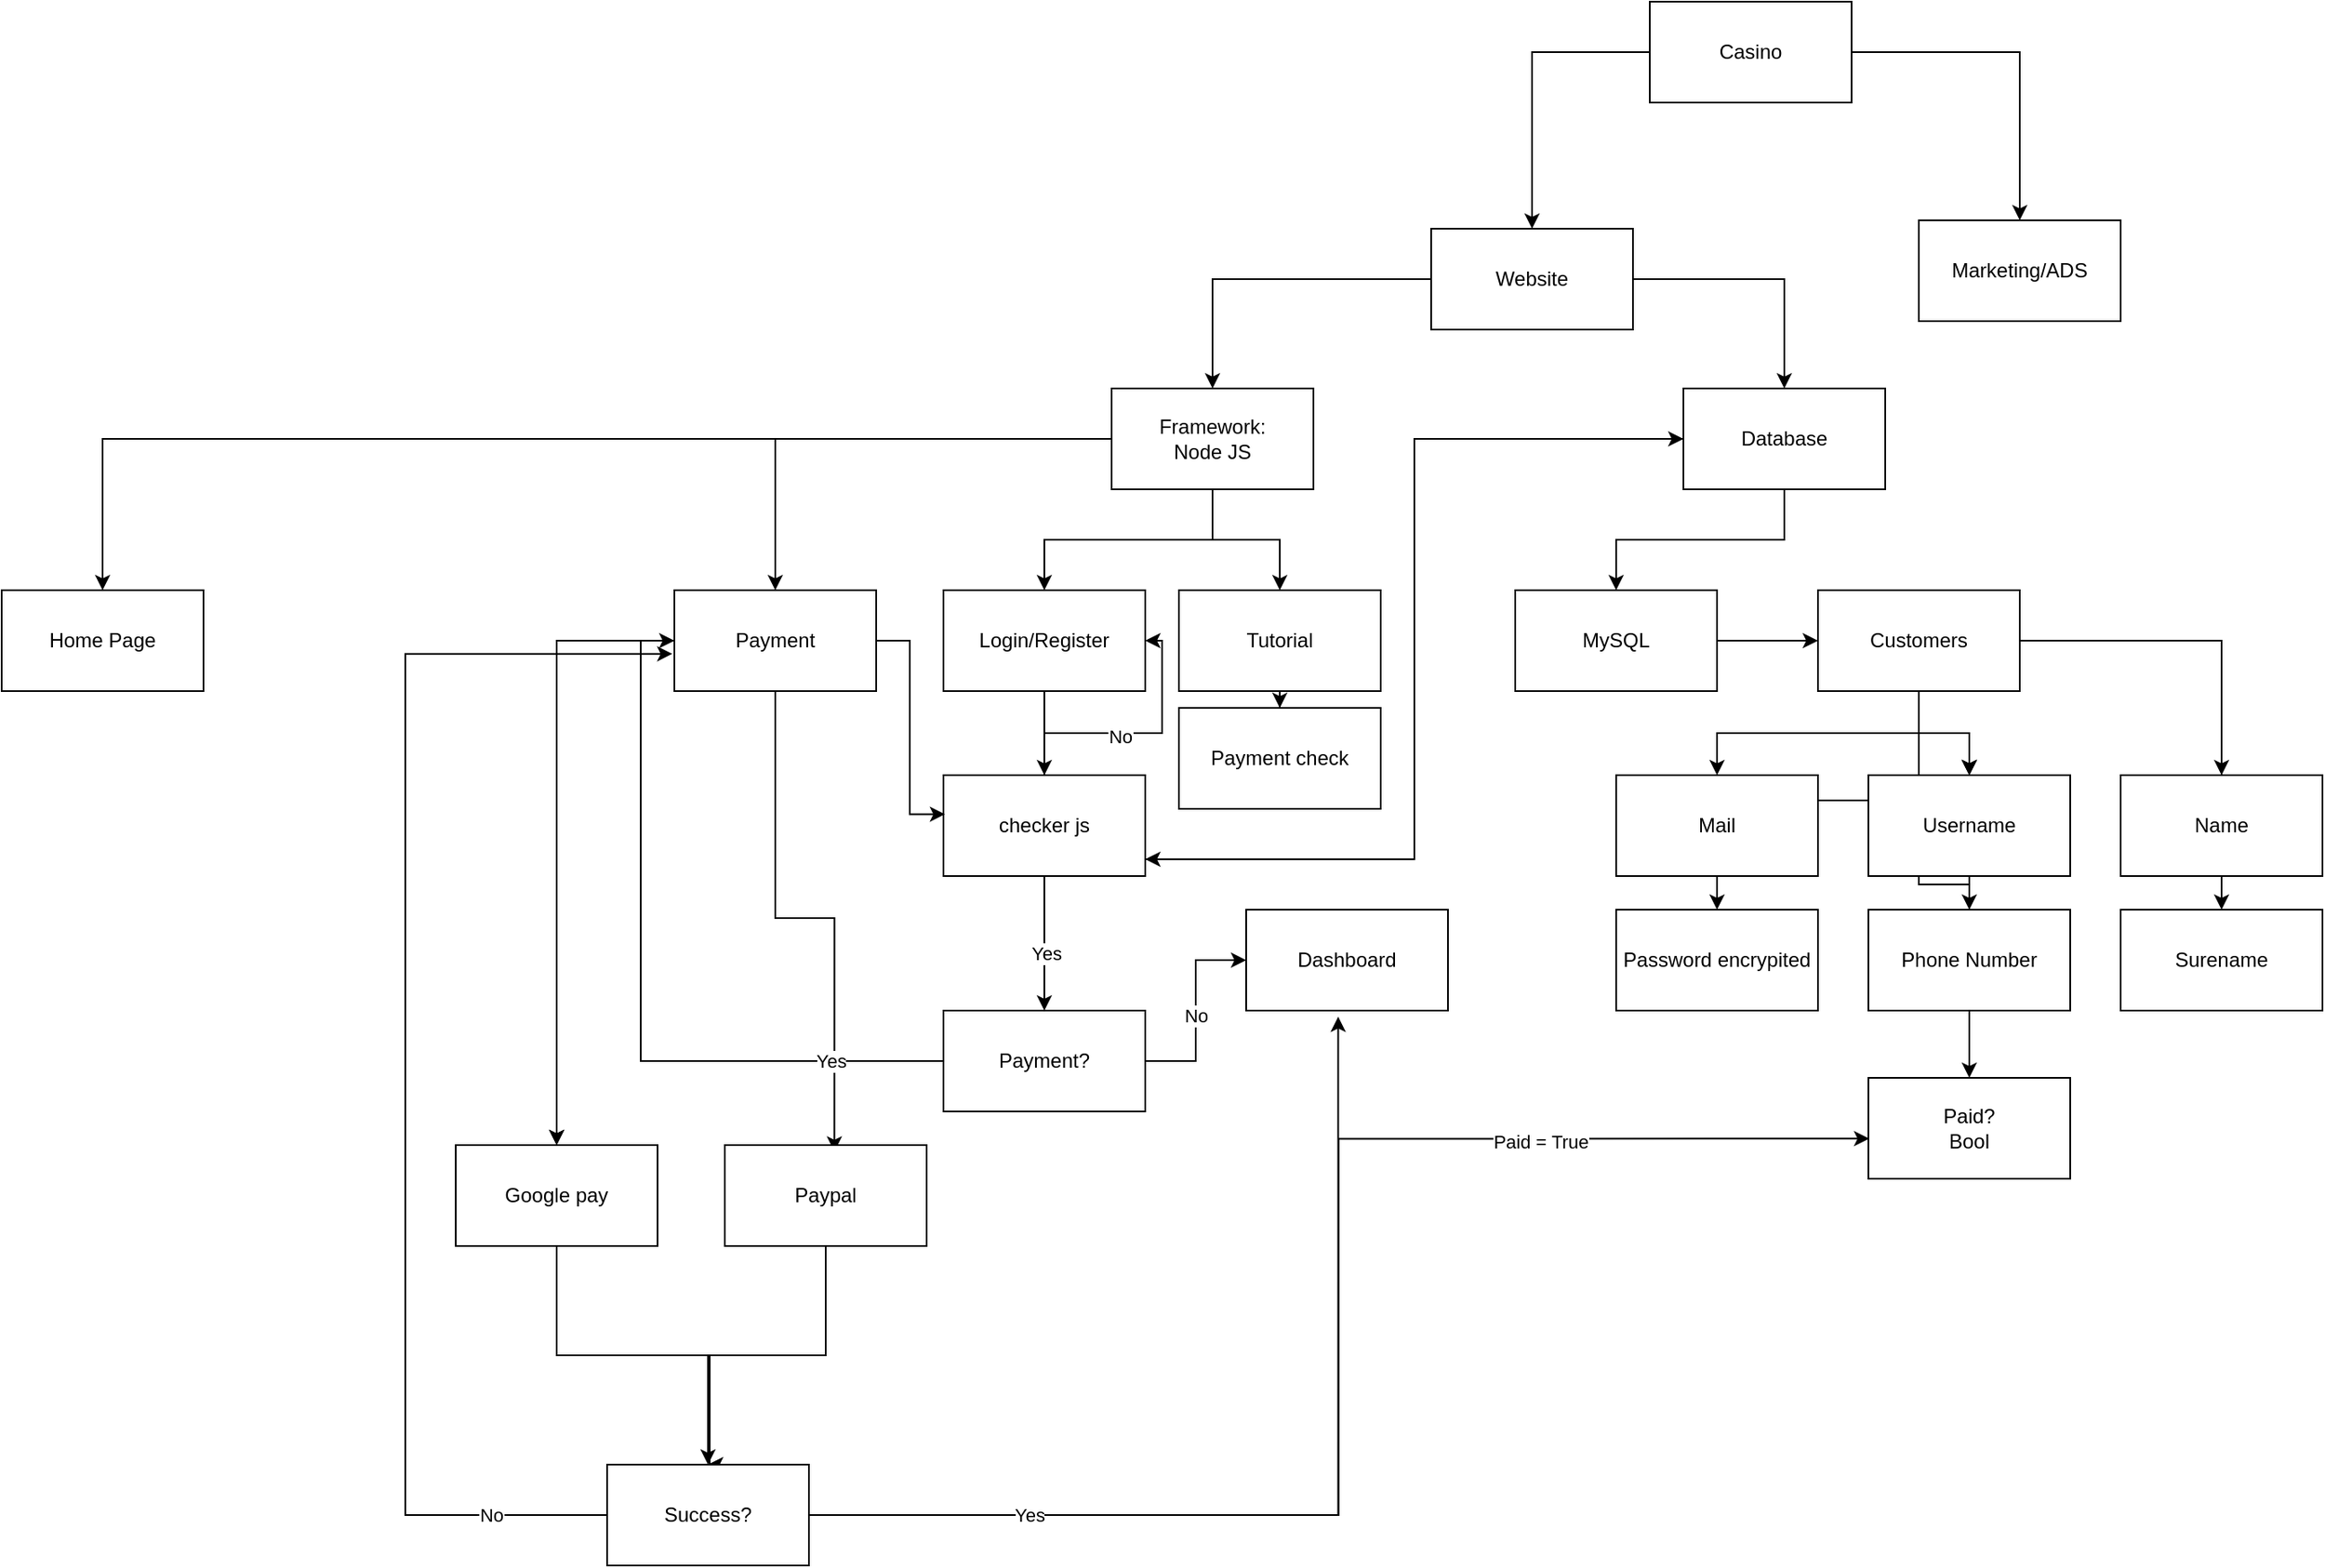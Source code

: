 <mxfile version="24.8.9">
  <diagram name="Page-1" id="cjA1ti-uWmoK_82rqhar">
    <mxGraphModel dx="2876" dy="1180" grid="1" gridSize="10" guides="1" tooltips="1" connect="1" arrows="1" fold="1" page="1" pageScale="1" pageWidth="827" pageHeight="1169" math="0" shadow="0">
      <root>
        <mxCell id="0" />
        <mxCell id="1" parent="0" />
        <mxCell id="ubzzAwV9C2eJGw6YLmtb-3" value="" style="edgeStyle=orthogonalEdgeStyle;rounded=0;orthogonalLoop=1;jettySize=auto;html=1;" edge="1" parent="1" source="ubzzAwV9C2eJGw6YLmtb-1" target="ubzzAwV9C2eJGw6YLmtb-2">
          <mxGeometry relative="1" as="geometry" />
        </mxCell>
        <mxCell id="ubzzAwV9C2eJGw6YLmtb-6" value="" style="edgeStyle=orthogonalEdgeStyle;rounded=0;orthogonalLoop=1;jettySize=auto;html=1;" edge="1" parent="1" source="ubzzAwV9C2eJGw6YLmtb-1" target="ubzzAwV9C2eJGw6YLmtb-5">
          <mxGeometry relative="1" as="geometry" />
        </mxCell>
        <mxCell id="ubzzAwV9C2eJGw6YLmtb-1" value="Casino" style="rounded=0;whiteSpace=wrap;html=1;" vertex="1" parent="1">
          <mxGeometry x="350" y="390" width="120" height="60" as="geometry" />
        </mxCell>
        <mxCell id="ubzzAwV9C2eJGw6YLmtb-8" value="" style="edgeStyle=orthogonalEdgeStyle;rounded=0;orthogonalLoop=1;jettySize=auto;html=1;" edge="1" parent="1" source="ubzzAwV9C2eJGw6YLmtb-2" target="ubzzAwV9C2eJGw6YLmtb-7">
          <mxGeometry relative="1" as="geometry" />
        </mxCell>
        <mxCell id="ubzzAwV9C2eJGw6YLmtb-30" value="" style="edgeStyle=orthogonalEdgeStyle;rounded=0;orthogonalLoop=1;jettySize=auto;html=1;" edge="1" parent="1" source="ubzzAwV9C2eJGw6YLmtb-2" target="ubzzAwV9C2eJGw6YLmtb-29">
          <mxGeometry relative="1" as="geometry" />
        </mxCell>
        <mxCell id="ubzzAwV9C2eJGw6YLmtb-2" value="Website" style="whiteSpace=wrap;html=1;rounded=0;" vertex="1" parent="1">
          <mxGeometry x="220" y="525" width="120" height="60" as="geometry" />
        </mxCell>
        <mxCell id="ubzzAwV9C2eJGw6YLmtb-5" value="Marketing/ADS" style="whiteSpace=wrap;html=1;rounded=0;" vertex="1" parent="1">
          <mxGeometry x="510" y="520" width="120" height="60" as="geometry" />
        </mxCell>
        <mxCell id="ubzzAwV9C2eJGw6YLmtb-11" value="" style="edgeStyle=orthogonalEdgeStyle;rounded=0;orthogonalLoop=1;jettySize=auto;html=1;" edge="1" parent="1" source="ubzzAwV9C2eJGw6YLmtb-7" target="ubzzAwV9C2eJGw6YLmtb-10">
          <mxGeometry relative="1" as="geometry" />
        </mxCell>
        <mxCell id="ubzzAwV9C2eJGw6YLmtb-13" value="" style="edgeStyle=orthogonalEdgeStyle;rounded=0;orthogonalLoop=1;jettySize=auto;html=1;" edge="1" parent="1" source="ubzzAwV9C2eJGw6YLmtb-7" target="ubzzAwV9C2eJGw6YLmtb-12">
          <mxGeometry relative="1" as="geometry" />
        </mxCell>
        <mxCell id="ubzzAwV9C2eJGw6YLmtb-15" value="" style="edgeStyle=orthogonalEdgeStyle;rounded=0;orthogonalLoop=1;jettySize=auto;html=1;" edge="1" parent="1" source="ubzzAwV9C2eJGw6YLmtb-7" target="ubzzAwV9C2eJGw6YLmtb-14">
          <mxGeometry relative="1" as="geometry" />
        </mxCell>
        <mxCell id="ubzzAwV9C2eJGw6YLmtb-52" value="" style="edgeStyle=orthogonalEdgeStyle;rounded=0;orthogonalLoop=1;jettySize=auto;html=1;" edge="1" parent="1" source="ubzzAwV9C2eJGw6YLmtb-7" target="ubzzAwV9C2eJGw6YLmtb-51">
          <mxGeometry relative="1" as="geometry" />
        </mxCell>
        <mxCell id="ubzzAwV9C2eJGw6YLmtb-7" value="Framework:&lt;br&gt;Node JS" style="whiteSpace=wrap;html=1;rounded=0;" vertex="1" parent="1">
          <mxGeometry x="30" y="620" width="120" height="60" as="geometry" />
        </mxCell>
        <mxCell id="ubzzAwV9C2eJGw6YLmtb-10" value="Home Page" style="whiteSpace=wrap;html=1;rounded=0;" vertex="1" parent="1">
          <mxGeometry x="-630" y="740" width="120" height="60" as="geometry" />
        </mxCell>
        <mxCell id="ubzzAwV9C2eJGw6YLmtb-78" value="" style="edgeStyle=orthogonalEdgeStyle;rounded=0;orthogonalLoop=1;jettySize=auto;html=1;" edge="1" parent="1" source="ubzzAwV9C2eJGw6YLmtb-12" target="ubzzAwV9C2eJGw6YLmtb-77">
          <mxGeometry relative="1" as="geometry" />
        </mxCell>
        <mxCell id="ubzzAwV9C2eJGw6YLmtb-79" value="" style="edgeStyle=orthogonalEdgeStyle;rounded=0;orthogonalLoop=1;jettySize=auto;html=1;" edge="1" parent="1" source="ubzzAwV9C2eJGw6YLmtb-12" target="ubzzAwV9C2eJGw6YLmtb-77">
          <mxGeometry relative="1" as="geometry" />
        </mxCell>
        <mxCell id="ubzzAwV9C2eJGw6YLmtb-80" style="edgeStyle=orthogonalEdgeStyle;rounded=0;orthogonalLoop=1;jettySize=auto;html=1;entryX=0.543;entryY=0.064;entryDx=0;entryDy=0;entryPerimeter=0;" edge="1" parent="1" source="ubzzAwV9C2eJGw6YLmtb-12" target="ubzzAwV9C2eJGw6YLmtb-81">
          <mxGeometry relative="1" as="geometry">
            <mxPoint x="-130.0" y="880.0" as="targetPoint" />
          </mxGeometry>
        </mxCell>
        <mxCell id="ubzzAwV9C2eJGw6YLmtb-12" value="Payment" style="whiteSpace=wrap;html=1;rounded=0;" vertex="1" parent="1">
          <mxGeometry x="-230" y="740" width="120" height="60" as="geometry" />
        </mxCell>
        <mxCell id="ubzzAwV9C2eJGw6YLmtb-25" value="" style="edgeStyle=orthogonalEdgeStyle;rounded=0;orthogonalLoop=1;jettySize=auto;html=1;" edge="1" parent="1" source="ubzzAwV9C2eJGw6YLmtb-14" target="ubzzAwV9C2eJGw6YLmtb-24">
          <mxGeometry relative="1" as="geometry" />
        </mxCell>
        <mxCell id="ubzzAwV9C2eJGw6YLmtb-14" value="Tutorial" style="whiteSpace=wrap;html=1;rounded=0;" vertex="1" parent="1">
          <mxGeometry x="70" y="740" width="120" height="60" as="geometry" />
        </mxCell>
        <mxCell id="ubzzAwV9C2eJGw6YLmtb-24" value="Payment check" style="whiteSpace=wrap;html=1;rounded=0;" vertex="1" parent="1">
          <mxGeometry x="70" y="810" width="120" height="60" as="geometry" />
        </mxCell>
        <mxCell id="ubzzAwV9C2eJGw6YLmtb-32" value="" style="edgeStyle=orthogonalEdgeStyle;rounded=0;orthogonalLoop=1;jettySize=auto;html=1;" edge="1" parent="1" source="ubzzAwV9C2eJGw6YLmtb-29" target="ubzzAwV9C2eJGw6YLmtb-31">
          <mxGeometry relative="1" as="geometry" />
        </mxCell>
        <mxCell id="ubzzAwV9C2eJGw6YLmtb-29" value="Database" style="whiteSpace=wrap;html=1;rounded=0;" vertex="1" parent="1">
          <mxGeometry x="370" y="620" width="120" height="60" as="geometry" />
        </mxCell>
        <mxCell id="ubzzAwV9C2eJGw6YLmtb-34" value="" style="edgeStyle=orthogonalEdgeStyle;rounded=0;orthogonalLoop=1;jettySize=auto;html=1;" edge="1" parent="1" source="ubzzAwV9C2eJGw6YLmtb-31" target="ubzzAwV9C2eJGw6YLmtb-33">
          <mxGeometry relative="1" as="geometry" />
        </mxCell>
        <mxCell id="ubzzAwV9C2eJGw6YLmtb-31" value="MySQL" style="whiteSpace=wrap;html=1;rounded=0;" vertex="1" parent="1">
          <mxGeometry x="270" y="740" width="120" height="60" as="geometry" />
        </mxCell>
        <mxCell id="ubzzAwV9C2eJGw6YLmtb-38" value="" style="edgeStyle=orthogonalEdgeStyle;rounded=0;orthogonalLoop=1;jettySize=auto;html=1;" edge="1" parent="1" source="ubzzAwV9C2eJGw6YLmtb-33" target="ubzzAwV9C2eJGw6YLmtb-37">
          <mxGeometry relative="1" as="geometry" />
        </mxCell>
        <mxCell id="ubzzAwV9C2eJGw6YLmtb-40" value="" style="edgeStyle=orthogonalEdgeStyle;rounded=0;orthogonalLoop=1;jettySize=auto;html=1;" edge="1" parent="1" source="ubzzAwV9C2eJGw6YLmtb-33" target="ubzzAwV9C2eJGw6YLmtb-39">
          <mxGeometry relative="1" as="geometry" />
        </mxCell>
        <mxCell id="ubzzAwV9C2eJGw6YLmtb-41" value="" style="edgeStyle=orthogonalEdgeStyle;rounded=0;orthogonalLoop=1;jettySize=auto;html=1;" edge="1" parent="1" source="ubzzAwV9C2eJGw6YLmtb-33" target="ubzzAwV9C2eJGw6YLmtb-39">
          <mxGeometry relative="1" as="geometry" />
        </mxCell>
        <mxCell id="ubzzAwV9C2eJGw6YLmtb-42" value="" style="edgeStyle=orthogonalEdgeStyle;rounded=0;orthogonalLoop=1;jettySize=auto;html=1;" edge="1" parent="1" source="ubzzAwV9C2eJGw6YLmtb-33" target="ubzzAwV9C2eJGw6YLmtb-39">
          <mxGeometry relative="1" as="geometry" />
        </mxCell>
        <mxCell id="ubzzAwV9C2eJGw6YLmtb-44" value="" style="edgeStyle=orthogonalEdgeStyle;rounded=0;orthogonalLoop=1;jettySize=auto;html=1;" edge="1" parent="1" source="ubzzAwV9C2eJGw6YLmtb-33" target="ubzzAwV9C2eJGw6YLmtb-43">
          <mxGeometry relative="1" as="geometry" />
        </mxCell>
        <mxCell id="ubzzAwV9C2eJGw6YLmtb-46" value="" style="edgeStyle=orthogonalEdgeStyle;rounded=0;orthogonalLoop=1;jettySize=auto;html=1;" edge="1" parent="1" source="ubzzAwV9C2eJGw6YLmtb-33" target="ubzzAwV9C2eJGw6YLmtb-45">
          <mxGeometry relative="1" as="geometry" />
        </mxCell>
        <mxCell id="ubzzAwV9C2eJGw6YLmtb-48" value="" style="edgeStyle=orthogonalEdgeStyle;rounded=0;orthogonalLoop=1;jettySize=auto;html=1;" edge="1" parent="1" source="ubzzAwV9C2eJGw6YLmtb-33" target="ubzzAwV9C2eJGw6YLmtb-47">
          <mxGeometry relative="1" as="geometry" />
        </mxCell>
        <mxCell id="ubzzAwV9C2eJGw6YLmtb-50" value="" style="edgeStyle=orthogonalEdgeStyle;rounded=0;orthogonalLoop=1;jettySize=auto;html=1;" edge="1" parent="1" source="ubzzAwV9C2eJGw6YLmtb-33" target="ubzzAwV9C2eJGw6YLmtb-49">
          <mxGeometry relative="1" as="geometry" />
        </mxCell>
        <mxCell id="ubzzAwV9C2eJGw6YLmtb-86" value="" style="edgeStyle=orthogonalEdgeStyle;rounded=0;orthogonalLoop=1;jettySize=auto;html=1;" edge="1" parent="1" source="ubzzAwV9C2eJGw6YLmtb-33" target="ubzzAwV9C2eJGw6YLmtb-85">
          <mxGeometry relative="1" as="geometry" />
        </mxCell>
        <mxCell id="ubzzAwV9C2eJGw6YLmtb-33" value="Customers" style="whiteSpace=wrap;html=1;rounded=0;" vertex="1" parent="1">
          <mxGeometry x="450" y="740" width="120" height="60" as="geometry" />
        </mxCell>
        <mxCell id="ubzzAwV9C2eJGw6YLmtb-37" value="Mail" style="whiteSpace=wrap;html=1;rounded=0;" vertex="1" parent="1">
          <mxGeometry x="330" y="850" width="120" height="60" as="geometry" />
        </mxCell>
        <mxCell id="ubzzAwV9C2eJGw6YLmtb-39" value="Username" style="whiteSpace=wrap;html=1;rounded=0;" vertex="1" parent="1">
          <mxGeometry x="480" y="850" width="120" height="60" as="geometry" />
        </mxCell>
        <mxCell id="ubzzAwV9C2eJGw6YLmtb-43" value="Name" style="whiteSpace=wrap;html=1;rounded=0;" vertex="1" parent="1">
          <mxGeometry x="630" y="850" width="120" height="60" as="geometry" />
        </mxCell>
        <mxCell id="ubzzAwV9C2eJGw6YLmtb-45" value="Password encrypited" style="whiteSpace=wrap;html=1;rounded=0;" vertex="1" parent="1">
          <mxGeometry x="330" y="930" width="120" height="60" as="geometry" />
        </mxCell>
        <mxCell id="ubzzAwV9C2eJGw6YLmtb-47" value="Phone Number" style="whiteSpace=wrap;html=1;rounded=0;" vertex="1" parent="1">
          <mxGeometry x="480" y="930" width="120" height="60" as="geometry" />
        </mxCell>
        <mxCell id="ubzzAwV9C2eJGw6YLmtb-49" value="Surename" style="whiteSpace=wrap;html=1;rounded=0;" vertex="1" parent="1">
          <mxGeometry x="630" y="930" width="120" height="60" as="geometry" />
        </mxCell>
        <mxCell id="ubzzAwV9C2eJGw6YLmtb-54" value="" style="edgeStyle=orthogonalEdgeStyle;rounded=0;orthogonalLoop=1;jettySize=auto;html=1;" edge="1" parent="1" source="ubzzAwV9C2eJGw6YLmtb-51" target="ubzzAwV9C2eJGw6YLmtb-53">
          <mxGeometry relative="1" as="geometry" />
        </mxCell>
        <mxCell id="ubzzAwV9C2eJGw6YLmtb-51" value="Login/Register" style="whiteSpace=wrap;html=1;rounded=0;" vertex="1" parent="1">
          <mxGeometry x="-70" y="740" width="120" height="60" as="geometry" />
        </mxCell>
        <mxCell id="ubzzAwV9C2eJGw6YLmtb-57" style="edgeStyle=orthogonalEdgeStyle;rounded=0;orthogonalLoop=1;jettySize=auto;html=1;" edge="1" parent="1" source="ubzzAwV9C2eJGw6YLmtb-53">
          <mxGeometry relative="1" as="geometry">
            <mxPoint x="370" y="650" as="targetPoint" />
            <Array as="points">
              <mxPoint x="210" y="900" />
              <mxPoint x="210" y="650" />
              <mxPoint x="370" y="650" />
            </Array>
          </mxGeometry>
        </mxCell>
        <mxCell id="ubzzAwV9C2eJGw6YLmtb-67" style="edgeStyle=orthogonalEdgeStyle;rounded=0;orthogonalLoop=1;jettySize=auto;html=1;entryX=1;entryY=0.5;entryDx=0;entryDy=0;" edge="1" parent="1" source="ubzzAwV9C2eJGw6YLmtb-53" target="ubzzAwV9C2eJGw6YLmtb-51">
          <mxGeometry relative="1" as="geometry">
            <mxPoint x="70.0" y="970" as="targetPoint" />
            <Array as="points">
              <mxPoint x="-10" y="825" />
              <mxPoint x="60" y="825" />
              <mxPoint x="60" y="770" />
            </Array>
          </mxGeometry>
        </mxCell>
        <mxCell id="ubzzAwV9C2eJGw6YLmtb-68" value="No" style="edgeLabel;html=1;align=center;verticalAlign=middle;resizable=0;points=[];" vertex="1" connectable="0" parent="ubzzAwV9C2eJGw6YLmtb-67">
          <mxGeometry x="-0.132" y="-2" relative="1" as="geometry">
            <mxPoint as="offset" />
          </mxGeometry>
        </mxCell>
        <mxCell id="ubzzAwV9C2eJGw6YLmtb-69" style="edgeStyle=orthogonalEdgeStyle;rounded=0;orthogonalLoop=1;jettySize=auto;html=1;" edge="1" parent="1" source="ubzzAwV9C2eJGw6YLmtb-53">
          <mxGeometry relative="1" as="geometry">
            <mxPoint x="-10" y="990" as="targetPoint" />
          </mxGeometry>
        </mxCell>
        <mxCell id="ubzzAwV9C2eJGw6YLmtb-70" value="Yes" style="edgeLabel;html=1;align=center;verticalAlign=middle;resizable=0;points=[];" vertex="1" connectable="0" parent="ubzzAwV9C2eJGw6YLmtb-69">
          <mxGeometry x="0.157" relative="1" as="geometry">
            <mxPoint as="offset" />
          </mxGeometry>
        </mxCell>
        <mxCell id="ubzzAwV9C2eJGw6YLmtb-53" value="checker js" style="whiteSpace=wrap;html=1;rounded=0;" vertex="1" parent="1">
          <mxGeometry x="-70" y="850" width="120" height="60" as="geometry" />
        </mxCell>
        <mxCell id="ubzzAwV9C2eJGw6YLmtb-63" style="edgeStyle=orthogonalEdgeStyle;rounded=0;orthogonalLoop=1;jettySize=auto;html=1;entryX=1;entryY=0.833;entryDx=0;entryDy=0;entryPerimeter=0;" edge="1" parent="1" source="ubzzAwV9C2eJGw6YLmtb-29" target="ubzzAwV9C2eJGw6YLmtb-53">
          <mxGeometry relative="1" as="geometry" />
        </mxCell>
        <mxCell id="ubzzAwV9C2eJGw6YLmtb-64" style="edgeStyle=orthogonalEdgeStyle;rounded=0;orthogonalLoop=1;jettySize=auto;html=1;entryX=0.008;entryY=0.387;entryDx=0;entryDy=0;entryPerimeter=0;" edge="1" parent="1" source="ubzzAwV9C2eJGw6YLmtb-12" target="ubzzAwV9C2eJGw6YLmtb-53">
          <mxGeometry relative="1" as="geometry" />
        </mxCell>
        <mxCell id="ubzzAwV9C2eJGw6YLmtb-72" style="edgeStyle=orthogonalEdgeStyle;rounded=0;orthogonalLoop=1;jettySize=auto;html=1;entryX=0;entryY=0.5;entryDx=0;entryDy=0;" edge="1" parent="1" source="ubzzAwV9C2eJGw6YLmtb-71" target="ubzzAwV9C2eJGw6YLmtb-12">
          <mxGeometry relative="1" as="geometry" />
        </mxCell>
        <mxCell id="ubzzAwV9C2eJGw6YLmtb-73" value="Yes" style="edgeLabel;html=1;align=center;verticalAlign=middle;resizable=0;points=[];" vertex="1" connectable="0" parent="ubzzAwV9C2eJGw6YLmtb-72">
          <mxGeometry x="-0.699" relative="1" as="geometry">
            <mxPoint as="offset" />
          </mxGeometry>
        </mxCell>
        <mxCell id="ubzzAwV9C2eJGw6YLmtb-75" value="" style="edgeStyle=orthogonalEdgeStyle;rounded=0;orthogonalLoop=1;jettySize=auto;html=1;" edge="1" parent="1" source="ubzzAwV9C2eJGw6YLmtb-71" target="ubzzAwV9C2eJGw6YLmtb-74">
          <mxGeometry relative="1" as="geometry" />
        </mxCell>
        <mxCell id="ubzzAwV9C2eJGw6YLmtb-76" value="No" style="edgeLabel;html=1;align=center;verticalAlign=middle;resizable=0;points=[];" vertex="1" connectable="0" parent="ubzzAwV9C2eJGw6YLmtb-75">
          <mxGeometry x="-0.046" relative="1" as="geometry">
            <mxPoint as="offset" />
          </mxGeometry>
        </mxCell>
        <mxCell id="ubzzAwV9C2eJGw6YLmtb-71" value="Payment?" style="whiteSpace=wrap;html=1;" vertex="1" parent="1">
          <mxGeometry x="-70" y="990" width="120" height="60" as="geometry" />
        </mxCell>
        <mxCell id="ubzzAwV9C2eJGw6YLmtb-74" value="Dashboard" style="whiteSpace=wrap;html=1;" vertex="1" parent="1">
          <mxGeometry x="110" y="930" width="120" height="60" as="geometry" />
        </mxCell>
        <mxCell id="ubzzAwV9C2eJGw6YLmtb-83" value="" style="edgeStyle=orthogonalEdgeStyle;rounded=0;orthogonalLoop=1;jettySize=auto;html=1;" edge="1" parent="1" source="ubzzAwV9C2eJGw6YLmtb-77" target="ubzzAwV9C2eJGw6YLmtb-82">
          <mxGeometry relative="1" as="geometry" />
        </mxCell>
        <mxCell id="ubzzAwV9C2eJGw6YLmtb-77" value="Google pay" style="whiteSpace=wrap;html=1;rounded=0;" vertex="1" parent="1">
          <mxGeometry x="-360" y="1070" width="120" height="60" as="geometry" />
        </mxCell>
        <mxCell id="ubzzAwV9C2eJGw6YLmtb-84" style="edgeStyle=orthogonalEdgeStyle;rounded=0;orthogonalLoop=1;jettySize=auto;html=1;" edge="1" parent="1" source="ubzzAwV9C2eJGw6YLmtb-81">
          <mxGeometry relative="1" as="geometry">
            <mxPoint x="-210" y="1260" as="targetPoint" />
            <Array as="points">
              <mxPoint x="-140" y="1195" />
              <mxPoint x="-209" y="1195" />
              <mxPoint x="-209" y="1260" />
            </Array>
          </mxGeometry>
        </mxCell>
        <mxCell id="ubzzAwV9C2eJGw6YLmtb-81" value="Paypal" style="whiteSpace=wrap;html=1;" vertex="1" parent="1">
          <mxGeometry x="-200" y="1070" width="120" height="60" as="geometry" />
        </mxCell>
        <mxCell id="ubzzAwV9C2eJGw6YLmtb-82" value="Success?" style="whiteSpace=wrap;html=1;rounded=0;" vertex="1" parent="1">
          <mxGeometry x="-270" y="1260" width="120" height="60" as="geometry" />
        </mxCell>
        <mxCell id="ubzzAwV9C2eJGw6YLmtb-85" value="Paid?&lt;br&gt;Bool" style="whiteSpace=wrap;html=1;rounded=0;" vertex="1" parent="1">
          <mxGeometry x="480" y="1030" width="120" height="60" as="geometry" />
        </mxCell>
        <mxCell id="ubzzAwV9C2eJGw6YLmtb-87" style="edgeStyle=orthogonalEdgeStyle;rounded=0;orthogonalLoop=1;jettySize=auto;html=1;entryX=0.456;entryY=1.061;entryDx=0;entryDy=0;entryPerimeter=0;" edge="1" parent="1" source="ubzzAwV9C2eJGw6YLmtb-82" target="ubzzAwV9C2eJGw6YLmtb-74">
          <mxGeometry relative="1" as="geometry" />
        </mxCell>
        <mxCell id="ubzzAwV9C2eJGw6YLmtb-88" style="edgeStyle=orthogonalEdgeStyle;rounded=0;orthogonalLoop=1;jettySize=auto;html=1;exitX=1;exitY=0.5;exitDx=0;exitDy=0;entryX=0.004;entryY=0.603;entryDx=0;entryDy=0;entryPerimeter=0;" edge="1" parent="1" source="ubzzAwV9C2eJGw6YLmtb-82" target="ubzzAwV9C2eJGw6YLmtb-85">
          <mxGeometry relative="1" as="geometry" />
        </mxCell>
        <mxCell id="ubzzAwV9C2eJGw6YLmtb-89" value="Paid = True" style="edgeLabel;html=1;align=center;verticalAlign=middle;resizable=0;points=[];" vertex="1" connectable="0" parent="ubzzAwV9C2eJGw6YLmtb-88">
          <mxGeometry x="0.543" y="-2" relative="1" as="geometry">
            <mxPoint as="offset" />
          </mxGeometry>
        </mxCell>
        <mxCell id="ubzzAwV9C2eJGw6YLmtb-90" value="Yes" style="edgeLabel;html=1;align=center;verticalAlign=middle;resizable=0;points=[];" vertex="1" connectable="0" parent="ubzzAwV9C2eJGw6YLmtb-88">
          <mxGeometry x="-0.695" relative="1" as="geometry">
            <mxPoint as="offset" />
          </mxGeometry>
        </mxCell>
        <mxCell id="ubzzAwV9C2eJGw6YLmtb-91" style="edgeStyle=orthogonalEdgeStyle;rounded=0;orthogonalLoop=1;jettySize=auto;html=1;entryX=-0.01;entryY=0.631;entryDx=0;entryDy=0;entryPerimeter=0;" edge="1" parent="1" source="ubzzAwV9C2eJGw6YLmtb-82" target="ubzzAwV9C2eJGw6YLmtb-12">
          <mxGeometry relative="1" as="geometry">
            <Array as="points">
              <mxPoint x="-390" y="1290" />
              <mxPoint x="-390" y="778" />
            </Array>
          </mxGeometry>
        </mxCell>
        <mxCell id="ubzzAwV9C2eJGw6YLmtb-92" value="No" style="edgeLabel;html=1;align=center;verticalAlign=middle;resizable=0;points=[];" vertex="1" connectable="0" parent="ubzzAwV9C2eJGw6YLmtb-91">
          <mxGeometry x="-0.826" relative="1" as="geometry">
            <mxPoint as="offset" />
          </mxGeometry>
        </mxCell>
      </root>
    </mxGraphModel>
  </diagram>
</mxfile>
